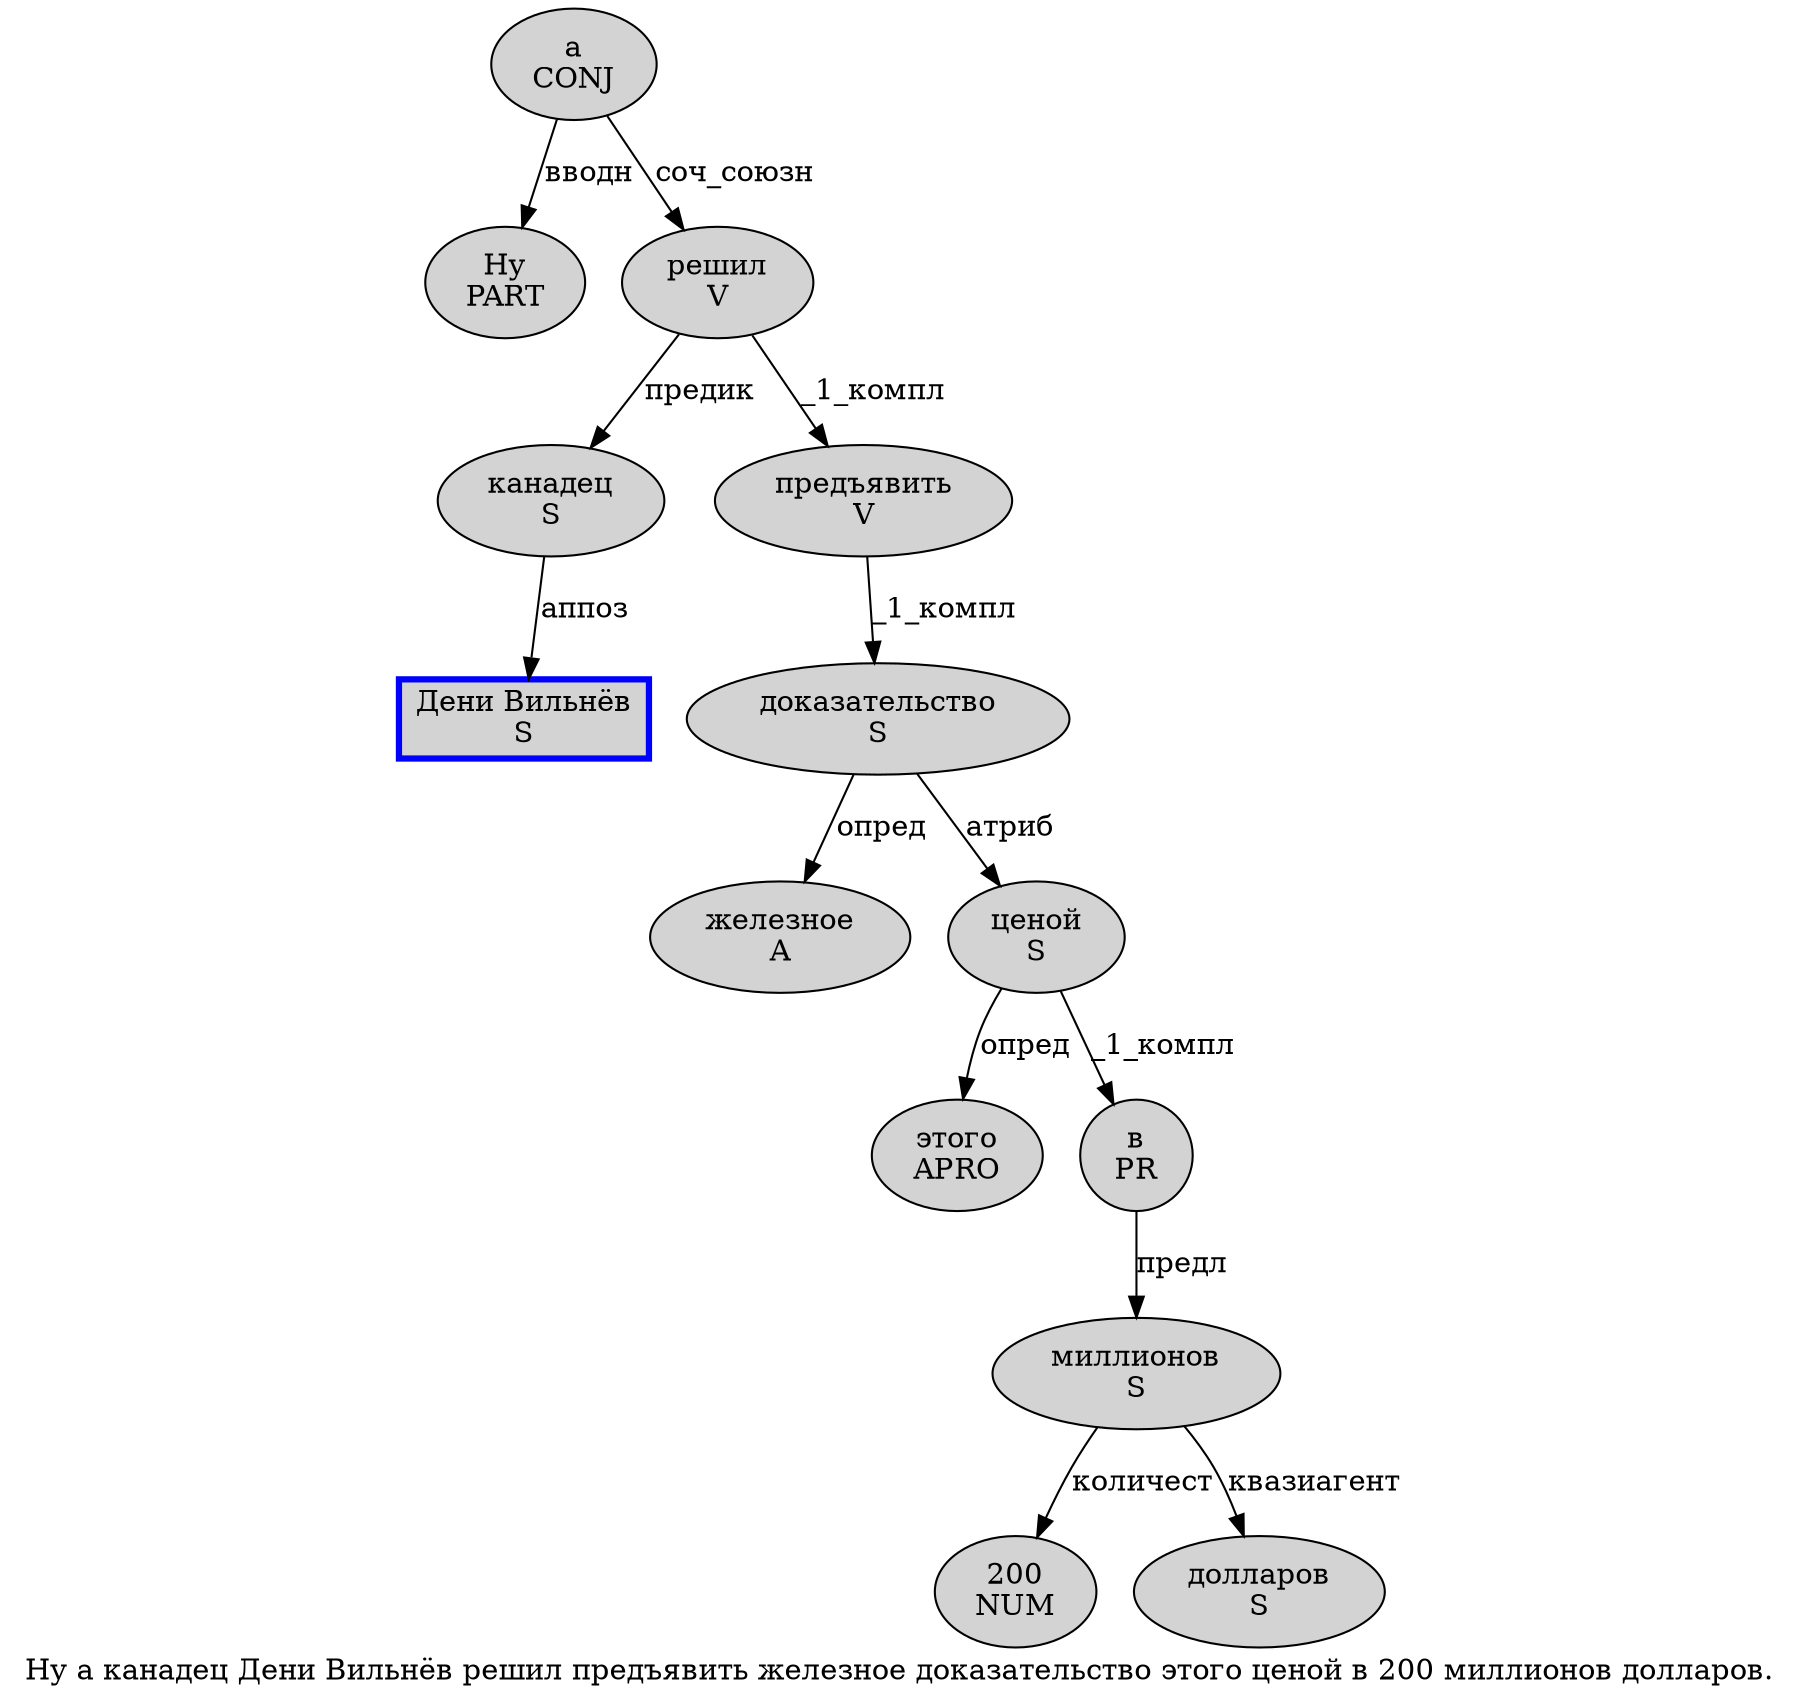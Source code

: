 digraph SENTENCE_2731 {
	graph [label="Ну а канадец Дени Вильнёв решил предъявить железное доказательство этого ценой в 200 миллионов долларов."]
	node [style=filled]
		0 [label="Ну
PART" color="" fillcolor=lightgray penwidth=1 shape=ellipse]
		1 [label="а
CONJ" color="" fillcolor=lightgray penwidth=1 shape=ellipse]
		2 [label="канадец
S" color="" fillcolor=lightgray penwidth=1 shape=ellipse]
		3 [label="Дени Вильнёв
S" color=blue fillcolor=lightgray penwidth=3 shape=box]
		4 [label="решил
V" color="" fillcolor=lightgray penwidth=1 shape=ellipse]
		5 [label="предъявить
V" color="" fillcolor=lightgray penwidth=1 shape=ellipse]
		6 [label="железное
A" color="" fillcolor=lightgray penwidth=1 shape=ellipse]
		7 [label="доказательство
S" color="" fillcolor=lightgray penwidth=1 shape=ellipse]
		8 [label="этого
APRO" color="" fillcolor=lightgray penwidth=1 shape=ellipse]
		9 [label="ценой
S" color="" fillcolor=lightgray penwidth=1 shape=ellipse]
		10 [label="в
PR" color="" fillcolor=lightgray penwidth=1 shape=ellipse]
		11 [label="200
NUM" color="" fillcolor=lightgray penwidth=1 shape=ellipse]
		12 [label="миллионов
S" color="" fillcolor=lightgray penwidth=1 shape=ellipse]
		13 [label="долларов
S" color="" fillcolor=lightgray penwidth=1 shape=ellipse]
			10 -> 12 [label="предл"]
			2 -> 3 [label="аппоз"]
			9 -> 8 [label="опред"]
			9 -> 10 [label="_1_компл"]
			7 -> 6 [label="опред"]
			7 -> 9 [label="атриб"]
			4 -> 2 [label="предик"]
			4 -> 5 [label="_1_компл"]
			1 -> 0 [label="вводн"]
			1 -> 4 [label="соч_союзн"]
			12 -> 11 [label="количест"]
			12 -> 13 [label="квазиагент"]
			5 -> 7 [label="_1_компл"]
}